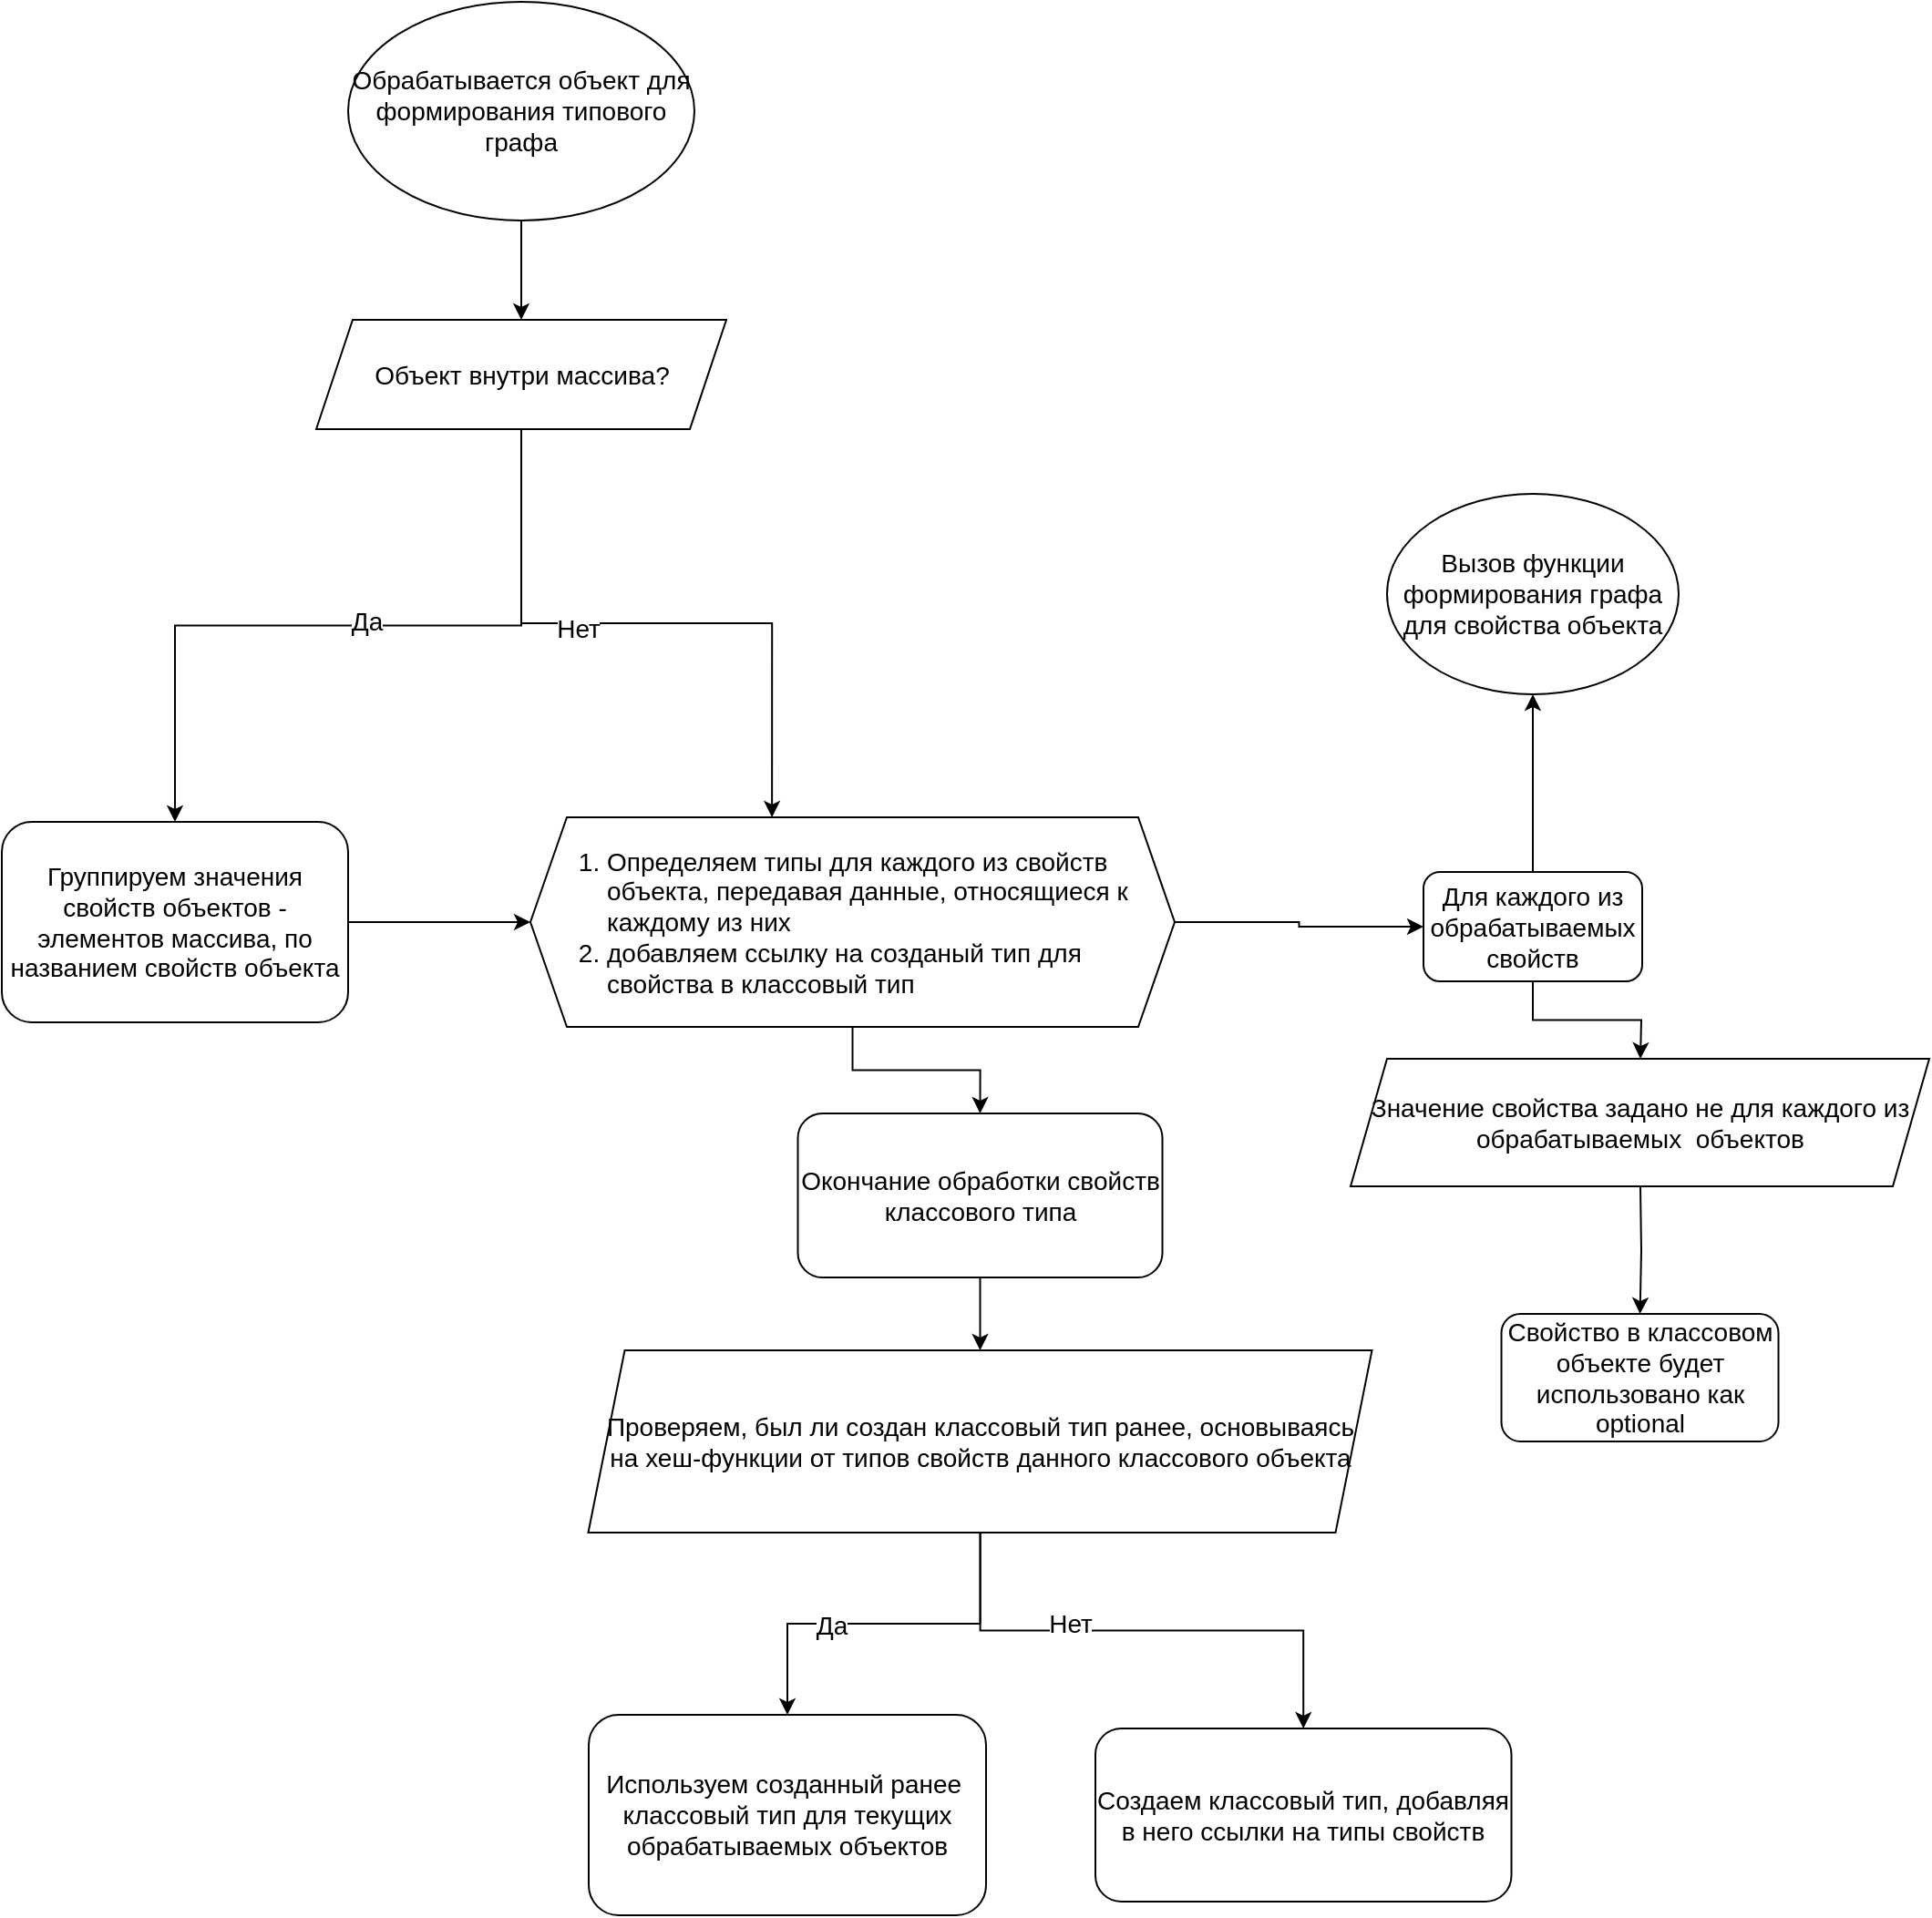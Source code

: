 <mxfile version="24.4.3" type="github">
  <diagram name="Page-1" id="ZBsJUyROejT44VjlWgQ5">
    <mxGraphModel dx="2220" dy="1138" grid="1" gridSize="10" guides="1" tooltips="1" connect="1" arrows="1" fold="1" page="1" pageScale="1" pageWidth="827" pageHeight="1169" math="0" shadow="0">
      <root>
        <mxCell id="0" />
        <mxCell id="1" parent="0" />
        <mxCell id="a4PXk83tqrYMim-gFMEL-1" style="edgeStyle=orthogonalEdgeStyle;rounded=0;orthogonalLoop=1;jettySize=auto;html=1;entryX=0.5;entryY=0;entryDx=0;entryDy=0;fontSize=14;" edge="1" parent="1" source="a4PXk83tqrYMim-gFMEL-26" target="a4PXk83tqrYMim-gFMEL-8">
          <mxGeometry relative="1" as="geometry">
            <mxPoint x="525" y="580" as="targetPoint" />
            <mxPoint x="305" y="460" as="sourcePoint" />
          </mxGeometry>
        </mxCell>
        <mxCell id="a4PXk83tqrYMim-gFMEL-3" style="edgeStyle=orthogonalEdgeStyle;rounded=0;orthogonalLoop=1;jettySize=auto;html=1;fontSize=14;exitX=1;exitY=0.5;exitDx=0;exitDy=0;" edge="1" parent="1" target="a4PXk83tqrYMim-gFMEL-12" source="a4PXk83tqrYMim-gFMEL-25">
          <mxGeometry relative="1" as="geometry">
            <mxPoint x="210" y="755" as="sourcePoint" />
          </mxGeometry>
        </mxCell>
        <mxCell id="a4PXk83tqrYMim-gFMEL-4" style="edgeStyle=orthogonalEdgeStyle;rounded=0;orthogonalLoop=1;jettySize=auto;html=1;fontSize=14;" edge="1" parent="1" source="a4PXk83tqrYMim-gFMEL-8" target="a4PXk83tqrYMim-gFMEL-25">
          <mxGeometry relative="1" as="geometry">
            <mxPoint x="115" y="700" as="targetPoint" />
          </mxGeometry>
        </mxCell>
        <mxCell id="a4PXk83tqrYMim-gFMEL-5" value="Да" style="edgeLabel;html=1;align=center;verticalAlign=middle;resizable=0;points=[];fontSize=14;" vertex="1" connectable="0" parent="a4PXk83tqrYMim-gFMEL-4">
          <mxGeometry x="-0.048" y="-3" relative="1" as="geometry">
            <mxPoint as="offset" />
          </mxGeometry>
        </mxCell>
        <mxCell id="a4PXk83tqrYMim-gFMEL-6" style="edgeStyle=orthogonalEdgeStyle;rounded=0;orthogonalLoop=1;jettySize=auto;html=1;entryX=0.375;entryY=0;entryDx=0;entryDy=0;fontSize=14;" edge="1" parent="1" source="a4PXk83tqrYMim-gFMEL-8" target="a4PXk83tqrYMim-gFMEL-12">
          <mxGeometry relative="1" as="geometry" />
        </mxCell>
        <mxCell id="a4PXk83tqrYMim-gFMEL-7" value="Нет" style="edgeLabel;html=1;align=center;verticalAlign=middle;resizable=0;points=[];fontSize=14;" vertex="1" connectable="0" parent="a4PXk83tqrYMim-gFMEL-6">
          <mxGeometry x="-0.22" y="-3" relative="1" as="geometry">
            <mxPoint x="1" as="offset" />
          </mxGeometry>
        </mxCell>
        <mxCell id="a4PXk83tqrYMim-gFMEL-8" value="Объект внутри массива?" style="shape=parallelogram;perimeter=parallelogramPerimeter;whiteSpace=wrap;html=1;fixedSize=1;fontSize=14;" vertex="1" parent="1">
          <mxGeometry x="192.5" y="514.5" width="225" height="60" as="geometry" />
        </mxCell>
        <mxCell id="a4PXk83tqrYMim-gFMEL-9" style="edgeStyle=orthogonalEdgeStyle;rounded=0;orthogonalLoop=1;jettySize=auto;html=1;fontSize=14;" edge="1" parent="1" target="a4PXk83tqrYMim-gFMEL-13">
          <mxGeometry relative="1" as="geometry">
            <mxPoint x="919" y="990" as="sourcePoint" />
          </mxGeometry>
        </mxCell>
        <mxCell id="a4PXk83tqrYMim-gFMEL-10" style="edgeStyle=orthogonalEdgeStyle;rounded=0;orthogonalLoop=1;jettySize=auto;html=1;entryX=0.5;entryY=0;entryDx=0;entryDy=0;fontSize=14;" edge="1" parent="1" source="a4PXk83tqrYMim-gFMEL-12" target="a4PXk83tqrYMim-gFMEL-15">
          <mxGeometry relative="1" as="geometry">
            <mxPoint x="556.75" y="970" as="targetPoint" />
          </mxGeometry>
        </mxCell>
        <mxCell id="a4PXk83tqrYMim-gFMEL-11" style="edgeStyle=orthogonalEdgeStyle;rounded=0;orthogonalLoop=1;jettySize=auto;html=1;entryX=0;entryY=0.5;entryDx=0;entryDy=0;fontSize=14;" edge="1" parent="1" source="a4PXk83tqrYMim-gFMEL-12" target="a4PXk83tqrYMim-gFMEL-24">
          <mxGeometry relative="1" as="geometry" />
        </mxCell>
        <mxCell id="a4PXk83tqrYMim-gFMEL-12" value="&lt;ol style=&quot;font-size: 14px;&quot;&gt;&lt;li style=&quot;font-size: 14px;&quot;&gt;Определяем типы для каждого из свойств объекта, передавая данные, относящиеся к каждому из них&amp;nbsp;&lt;/li&gt;&lt;li style=&quot;font-size: 14px;&quot;&gt;добавляем ссылку на созданый тип для свойства в классовый тип&lt;/li&gt;&lt;/ol&gt;" style="shape=hexagon;perimeter=hexagonPerimeter2;whiteSpace=wrap;html=1;fixedSize=1;align=left;fontSize=14;" vertex="1" parent="1">
          <mxGeometry x="310" y="787.5" width="353.5" height="115" as="geometry" />
        </mxCell>
        <mxCell id="a4PXk83tqrYMim-gFMEL-13" value="Свойство в классовом объекте будет иcпользовано как optional" style="rounded=1;whiteSpace=wrap;html=1;fontSize=14;" vertex="1" parent="1">
          <mxGeometry x="842.75" y="1060" width="152" height="70" as="geometry" />
        </mxCell>
        <mxCell id="a4PXk83tqrYMim-gFMEL-14" style="edgeStyle=orthogonalEdgeStyle;rounded=0;orthogonalLoop=1;jettySize=auto;html=1;entryX=0.5;entryY=0;entryDx=0;entryDy=0;fontSize=14;" edge="1" parent="1" source="a4PXk83tqrYMim-gFMEL-15" target="a4PXk83tqrYMim-gFMEL-20">
          <mxGeometry relative="1" as="geometry">
            <mxPoint x="556.75" y="1080" as="targetPoint" />
          </mxGeometry>
        </mxCell>
        <mxCell id="a4PXk83tqrYMim-gFMEL-15" value="Окончание обработки свойств классового типа" style="rounded=1;whiteSpace=wrap;html=1;fontSize=14;" vertex="1" parent="1">
          <mxGeometry x="456.75" y="950" width="200" height="90" as="geometry" />
        </mxCell>
        <mxCell id="a4PXk83tqrYMim-gFMEL-16" style="edgeStyle=orthogonalEdgeStyle;rounded=0;orthogonalLoop=1;jettySize=auto;html=1;fontSize=14;" edge="1" parent="1" source="a4PXk83tqrYMim-gFMEL-20" target="a4PXk83tqrYMim-gFMEL-21">
          <mxGeometry relative="1" as="geometry" />
        </mxCell>
        <mxCell id="a4PXk83tqrYMim-gFMEL-17" value="Да" style="edgeLabel;html=1;align=center;verticalAlign=middle;resizable=0;points=[];fontSize=14;" vertex="1" connectable="0" parent="a4PXk83tqrYMim-gFMEL-16">
          <mxGeometry x="0.288" y="1" relative="1" as="geometry">
            <mxPoint as="offset" />
          </mxGeometry>
        </mxCell>
        <mxCell id="a4PXk83tqrYMim-gFMEL-18" style="edgeStyle=orthogonalEdgeStyle;rounded=0;orthogonalLoop=1;jettySize=auto;html=1;entryX=0.5;entryY=0;entryDx=0;entryDy=0;fontSize=14;" edge="1" parent="1" source="a4PXk83tqrYMim-gFMEL-20" target="a4PXk83tqrYMim-gFMEL-22">
          <mxGeometry relative="1" as="geometry" />
        </mxCell>
        <mxCell id="a4PXk83tqrYMim-gFMEL-19" value="Нет" style="edgeLabel;html=1;align=center;verticalAlign=middle;resizable=0;points=[];fontSize=14;" vertex="1" connectable="0" parent="a4PXk83tqrYMim-gFMEL-18">
          <mxGeometry x="-0.281" y="4" relative="1" as="geometry">
            <mxPoint as="offset" />
          </mxGeometry>
        </mxCell>
        <mxCell id="a4PXk83tqrYMim-gFMEL-20" value="Проверяем, был ли создан классовый тип ранее, основываясь на хеш-функции от типов свойств данного классового объекта" style="shape=parallelogram;perimeter=parallelogramPerimeter;whiteSpace=wrap;html=1;fixedSize=1;fontSize=14;" vertex="1" parent="1">
          <mxGeometry x="341.75" y="1080" width="430" height="100" as="geometry" />
        </mxCell>
        <mxCell id="a4PXk83tqrYMim-gFMEL-21" value="Используем созданный ранее&amp;nbsp; классовый тип для текущих обрабатываемых объектов" style="rounded=1;whiteSpace=wrap;html=1;fontSize=14;" vertex="1" parent="1">
          <mxGeometry x="342" y="1280" width="218" height="110" as="geometry" />
        </mxCell>
        <mxCell id="a4PXk83tqrYMim-gFMEL-22" value="Создаем классовый тип, добавляя в него ссылки на типы свойств" style="rounded=1;whiteSpace=wrap;html=1;fontSize=14;" vertex="1" parent="1">
          <mxGeometry x="620" y="1287.5" width="228.25" height="95" as="geometry" />
        </mxCell>
        <mxCell id="a4PXk83tqrYMim-gFMEL-23" style="edgeStyle=orthogonalEdgeStyle;rounded=0;orthogonalLoop=1;jettySize=auto;html=1;entryX=0.5;entryY=0;entryDx=0;entryDy=0;fontSize=14;" edge="1" parent="1" source="a4PXk83tqrYMim-gFMEL-24">
          <mxGeometry relative="1" as="geometry">
            <mxPoint x="919" y="920" as="targetPoint" />
          </mxGeometry>
        </mxCell>
        <mxCell id="a4PXk83tqrYMim-gFMEL-30" style="edgeStyle=orthogonalEdgeStyle;rounded=0;orthogonalLoop=1;jettySize=auto;html=1;entryX=0.5;entryY=1;entryDx=0;entryDy=0;fontSize=14;" edge="1" parent="1" source="a4PXk83tqrYMim-gFMEL-24" target="a4PXk83tqrYMim-gFMEL-29">
          <mxGeometry relative="1" as="geometry" />
        </mxCell>
        <mxCell id="a4PXk83tqrYMim-gFMEL-24" value="Для каждого из обрабатываемых свойств" style="rounded=1;whiteSpace=wrap;html=1;fontSize=14;" vertex="1" parent="1">
          <mxGeometry x="800" y="817.5" width="120" height="60" as="geometry" />
        </mxCell>
        <mxCell id="a4PXk83tqrYMim-gFMEL-25" value="Группируем значения свойств объектов - элементов массива, по названием свойств объекта" style="rounded=1;whiteSpace=wrap;html=1;fontSize=14;" vertex="1" parent="1">
          <mxGeometry x="20" y="790" width="190" height="110" as="geometry" />
        </mxCell>
        <mxCell id="a4PXk83tqrYMim-gFMEL-26" value="Обрабатывается объект для формирования типового графа" style="ellipse;whiteSpace=wrap;html=1;fontSize=14;" vertex="1" parent="1">
          <mxGeometry x="210" y="340" width="190" height="120" as="geometry" />
        </mxCell>
        <mxCell id="a4PXk83tqrYMim-gFMEL-28" value="Значение свойства задано не для каждого из обрабатываемых&amp;nbsp; объектов" style="shape=parallelogram;perimeter=parallelogramPerimeter;whiteSpace=wrap;html=1;fixedSize=1;fontSize=14;" vertex="1" parent="1">
          <mxGeometry x="760" y="920" width="317.5" height="70" as="geometry" />
        </mxCell>
        <mxCell id="a4PXk83tqrYMim-gFMEL-29" value="Вызов функции формирования графа для свойства объекта" style="ellipse;whiteSpace=wrap;html=1;fontSize=14;" vertex="1" parent="1">
          <mxGeometry x="780" y="610" width="160" height="110" as="geometry" />
        </mxCell>
      </root>
    </mxGraphModel>
  </diagram>
</mxfile>
